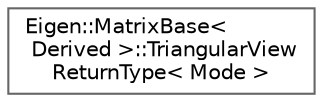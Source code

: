 digraph "Graphical Class Hierarchy"
{
 // LATEX_PDF_SIZE
  bgcolor="transparent";
  edge [fontname=Helvetica,fontsize=10,labelfontname=Helvetica,labelfontsize=10];
  node [fontname=Helvetica,fontsize=10,shape=box,height=0.2,width=0.4];
  rankdir="LR";
  Node0 [id="Node000000",label="Eigen::MatrixBase\<\l Derived \>::TriangularView\lReturnType\< Mode \>",height=0.2,width=0.4,color="grey40", fillcolor="white", style="filled",URL="$structEigen_1_1MatrixBase_1_1TriangularViewReturnType.html",tooltip=" "];
}
